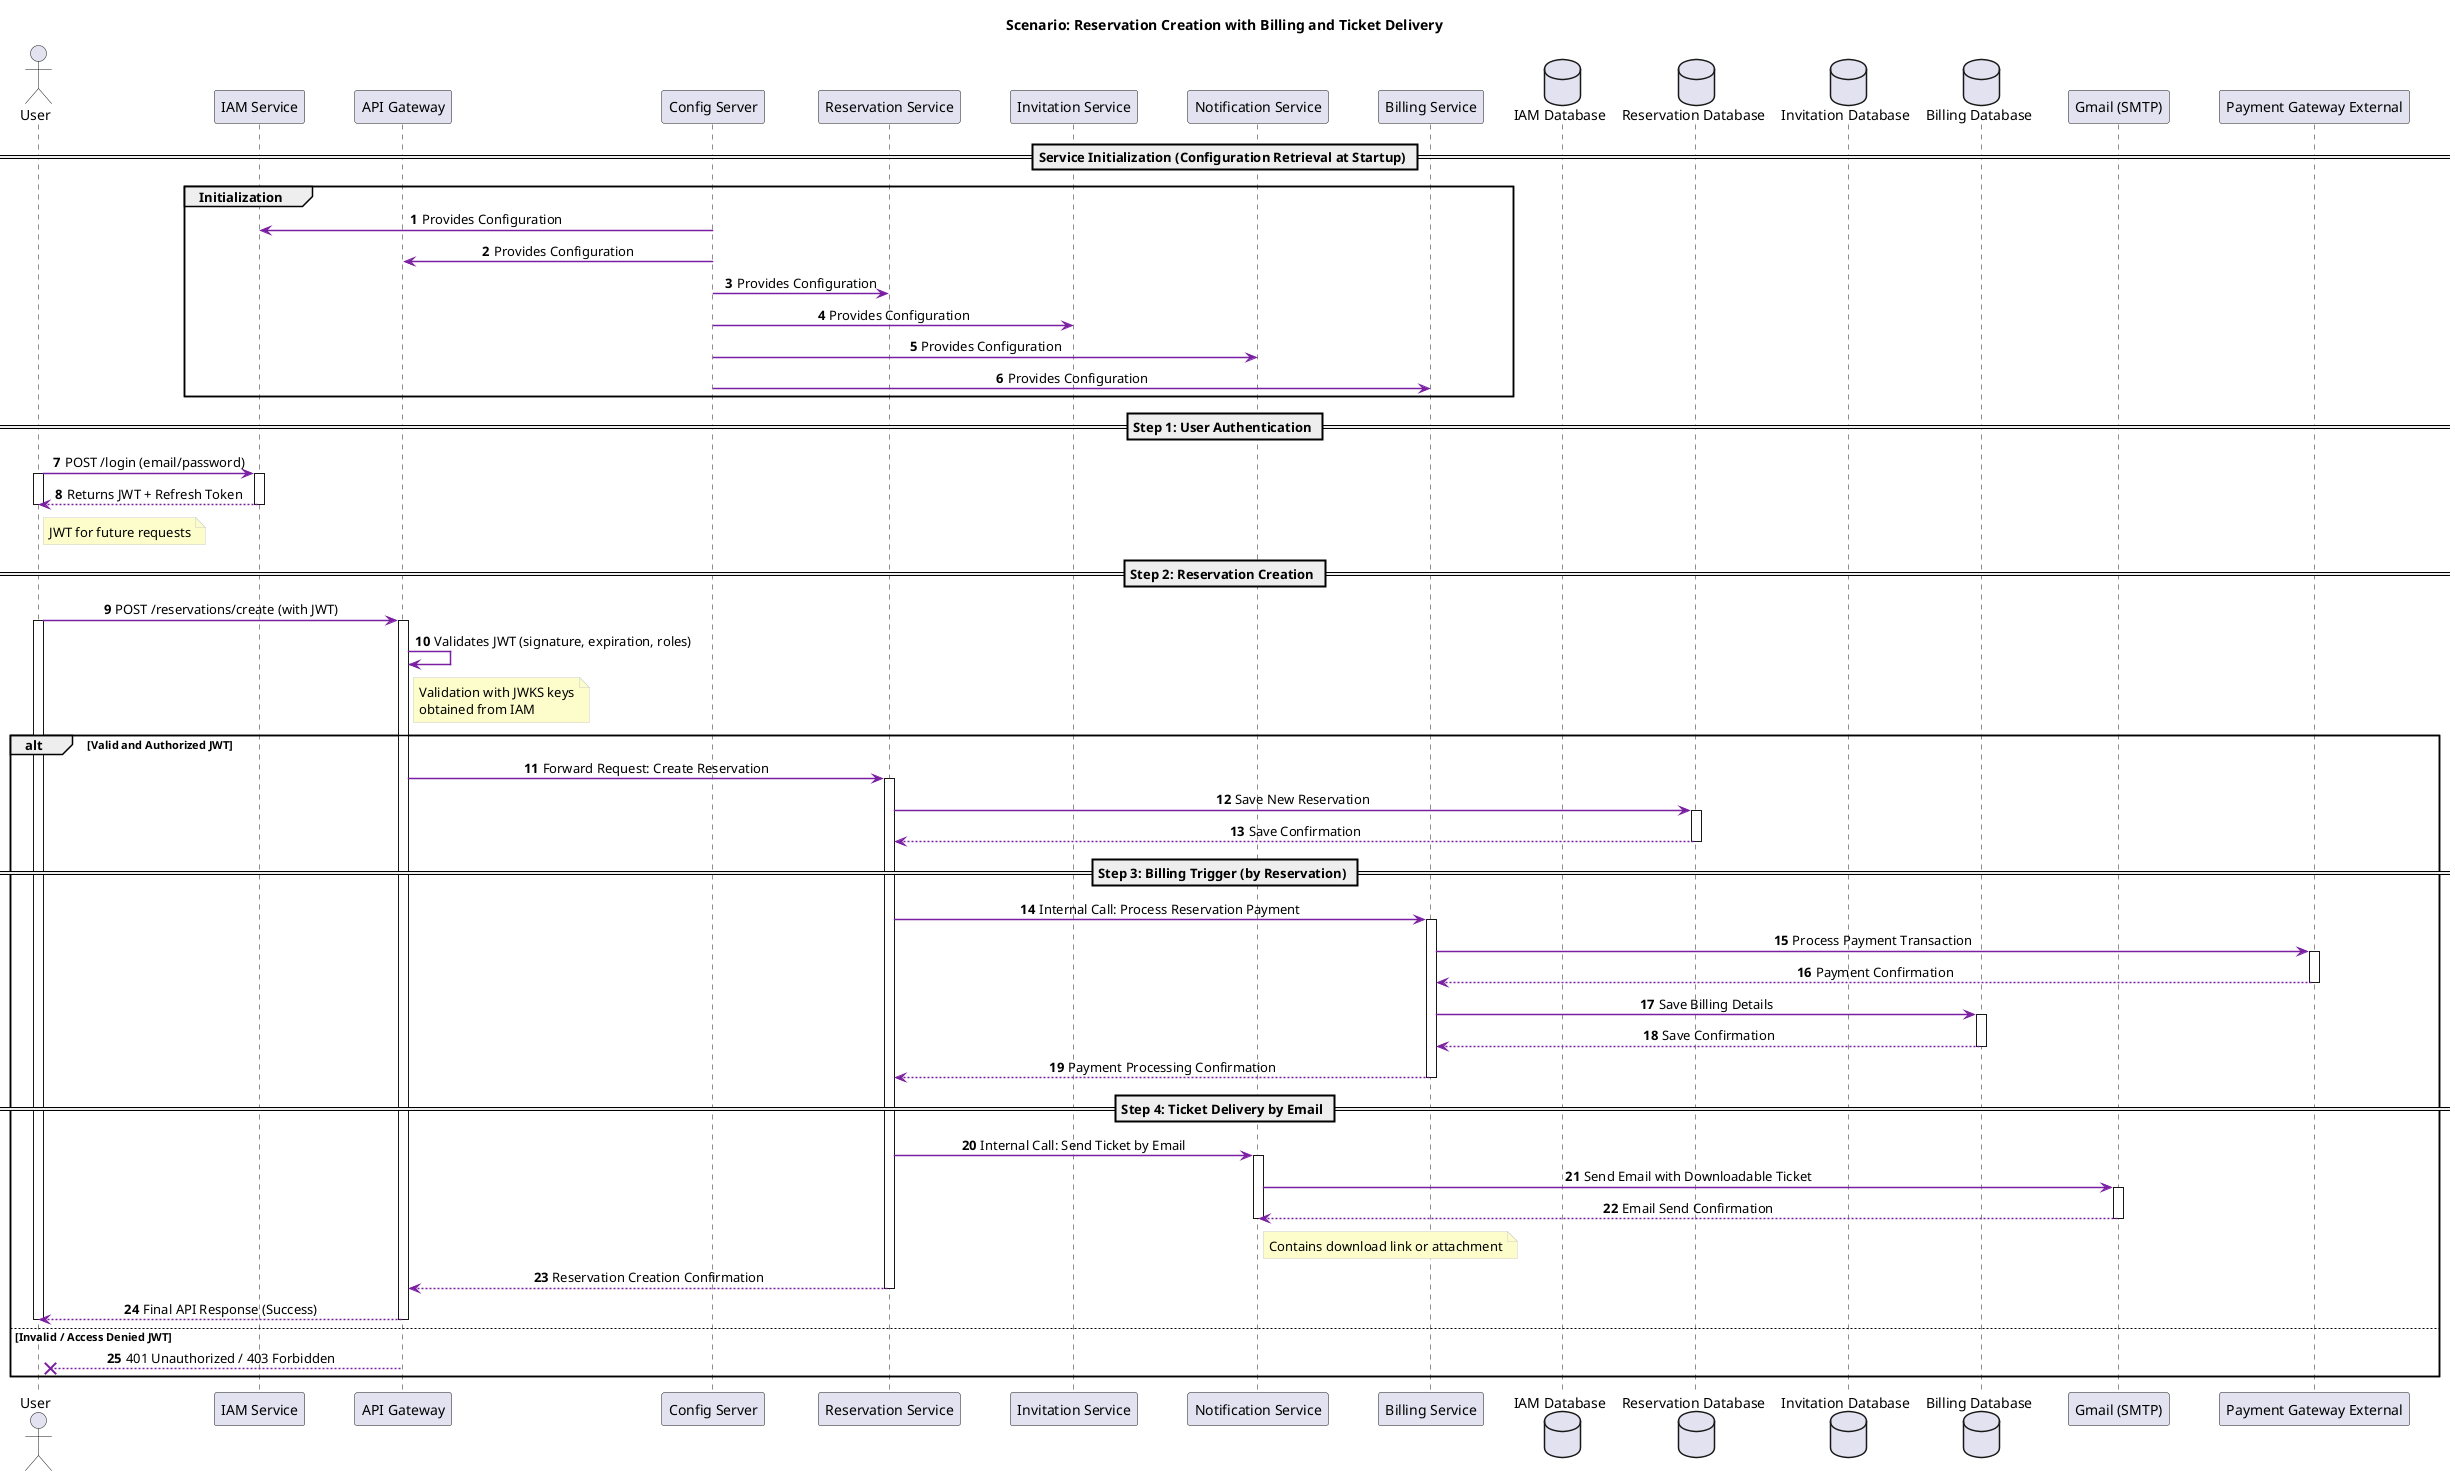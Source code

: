 @startuml
title Scenario: Reservation Creation with Billing and Ticket Delivery

' General configuration for better readability
skinparam sequenceMessageAlign center
skinparam ParticipantPadding 20
skinparam BoxPadding 10
skinparam NoteBorderColor #cccccc
skinparam NoteBackgroundColor #fdfdcb
skinparam arrow {
Color #7B1FA2
Thickness 1.5
linetype ortho
}

autonumber

actor User as User
participant "IAM Service" as IAM
participant "API Gateway" as Gateway
participant "Config Server" as ConfigServer
participant "Reservation Service" as Reservation
participant "Invitation Service" as Invitation
participant "Notification Service" as Notification
participant "Billing Service" as Billing
database "IAM Database" as IAMDB
database "Reservation Database" as ReservationDB
database "Invitation Database" as InvitationDB
database "Billing Database" as BillingDB
participant "Gmail (SMTP)" as Gmail
participant "Payment Gateway External" as PaymentGateway

== Service Initialization (Configuration Retrieval at Startup) ==
group Initialization
ConfigServer -> IAM: Provides Configuration
ConfigServer -> Gateway: Provides Configuration
ConfigServer -> Reservation: Provides Configuration
ConfigServer -> Invitation: Provides Configuration
ConfigServer -> Notification: Provides Configuration
ConfigServer -> Billing: Provides Configuration
end

== Step 1: User Authentication ==
User -> IAM: POST /login (email/password)
activate User
activate IAM
IAM --> User: Returns JWT + Refresh Token
deactivate IAM
deactivate User
note right of User
JWT for future requests
end note

== Step 2: Reservation Creation ==
User -> Gateway: POST /reservations/create (with JWT)
activate User
activate Gateway
Gateway -> Gateway: Validates JWT (signature, expiration, roles)
note right of Gateway
Validation with JWKS keys
obtained from IAM
end note

alt Valid and Authorized JWT
Gateway -> Reservation: Forward Request: Create Reservation
activate Reservation
Reservation -> ReservationDB: Save New Reservation
activate ReservationDB
ReservationDB --> Reservation: Save Confirmation
deactivate ReservationDB

== Step 3: Billing Trigger (by Reservation) ==
Reservation -> Billing: Internal Call: Process Reservation Payment
activate Billing
Billing -> PaymentGateway: Process Payment Transaction
activate PaymentGateway
PaymentGateway --> Billing: Payment Confirmation
deactivate PaymentGateway
Billing -> BillingDB: Save Billing Details
activate BillingDB
BillingDB --> Billing: Save Confirmation
deactivate BillingDB
Billing --> Reservation: Payment Processing Confirmation
deactivate Billing

== Step 4: Ticket Delivery by Email ==
Reservation -> Notification: Internal Call: Send Ticket by Email
activate Notification
Notification -> Gmail: Send Email with Downloadable Ticket
activate Gmail
Gmail --> Notification: Email Send Confirmation
deactivate Gmail
deactivate Notification
note right of Notification
Contains download link or attachment
end note

Reservation --> Gateway: Reservation Creation Confirmation
deactivate Reservation
Gateway --> User: Final API Response (Success)
deactivate Gateway
deactivate User

else Invalid / Access Denied JWT
Gateway --x User: 401 Unauthorized / 403 Forbidden
deactivate Gateway
deactivate User
end

@enduml